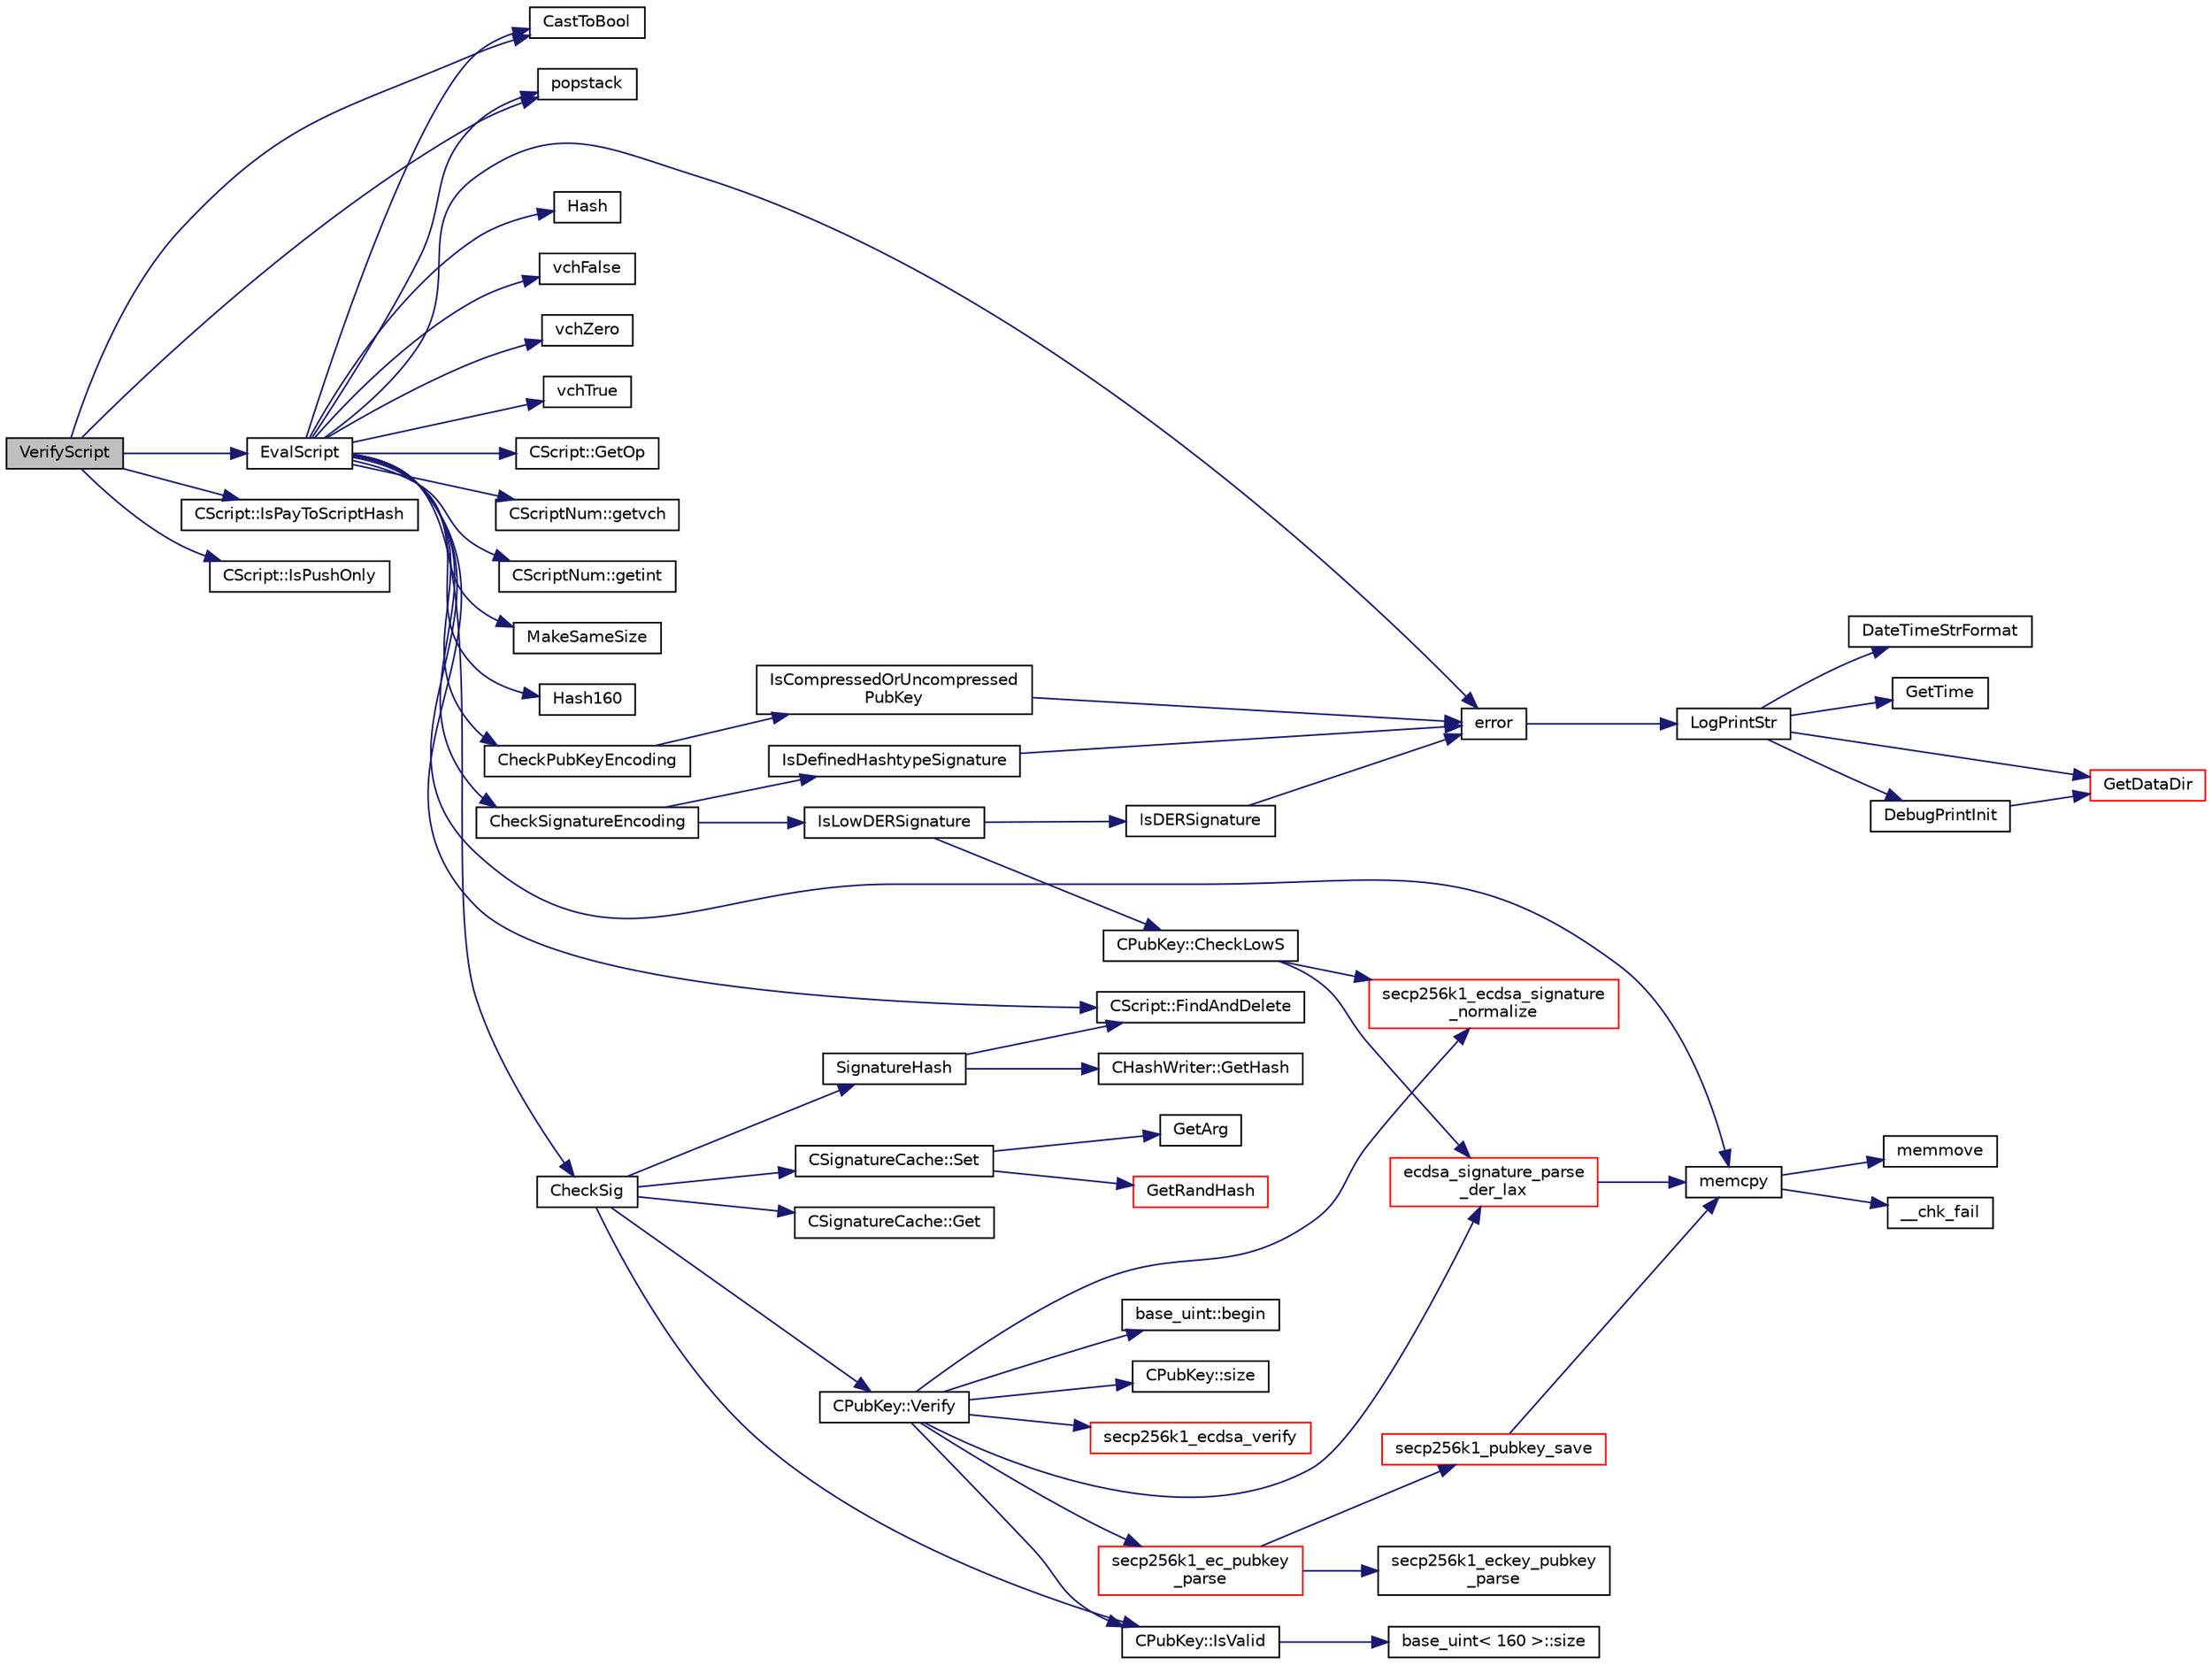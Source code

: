 digraph "VerifyScript"
{
  edge [fontname="Helvetica",fontsize="10",labelfontname="Helvetica",labelfontsize="10"];
  node [fontname="Helvetica",fontsize="10",shape=record];
  rankdir="LR";
  Node1826 [label="VerifyScript",height=0.2,width=0.4,color="black", fillcolor="grey75", style="filled", fontcolor="black"];
  Node1826 -> Node1827 [color="midnightblue",fontsize="10",style="solid",fontname="Helvetica"];
  Node1827 [label="EvalScript",height=0.2,width=0.4,color="black", fillcolor="white", style="filled",URL="$dd/d0f/script_8cpp.html#a06faacc17cea79366513c22361475a5a"];
  Node1827 -> Node1828 [color="midnightblue",fontsize="10",style="solid",fontname="Helvetica"];
  Node1828 [label="vchFalse",height=0.2,width=0.4,color="black", fillcolor="white", style="filled",URL="$dd/d0f/script_8cpp.html#a6a72ce5c3d29330e70b69f5964aef752"];
  Node1827 -> Node1829 [color="midnightblue",fontsize="10",style="solid",fontname="Helvetica"];
  Node1829 [label="vchZero",height=0.2,width=0.4,color="black", fillcolor="white", style="filled",URL="$dd/d0f/script_8cpp.html#a53582f03e92e860d973791d31b683cbe"];
  Node1827 -> Node1830 [color="midnightblue",fontsize="10",style="solid",fontname="Helvetica"];
  Node1830 [label="vchTrue",height=0.2,width=0.4,color="black", fillcolor="white", style="filled",URL="$dd/d0f/script_8cpp.html#a498c11ff9400e1e200522482a60114b9"];
  Node1827 -> Node1831 [color="midnightblue",fontsize="10",style="solid",fontname="Helvetica"];
  Node1831 [label="CScript::GetOp",height=0.2,width=0.4,color="black", fillcolor="white", style="filled",URL="$d9/d4b/class_c_script.html#a94635ed93d8d244ec3acfa83f9ecfe5f"];
  Node1827 -> Node1832 [color="midnightblue",fontsize="10",style="solid",fontname="Helvetica"];
  Node1832 [label="CScriptNum::getvch",height=0.2,width=0.4,color="black", fillcolor="white", style="filled",URL="$d8/d95/class_c_script_num.html#af1684eeaa754266aa5bd4fc5f14c6991"];
  Node1827 -> Node1833 [color="midnightblue",fontsize="10",style="solid",fontname="Helvetica"];
  Node1833 [label="CastToBool",height=0.2,width=0.4,color="black", fillcolor="white", style="filled",URL="$dd/d0f/script_8cpp.html#a43bc2157638b796f2e3144963e00db34"];
  Node1827 -> Node1834 [color="midnightblue",fontsize="10",style="solid",fontname="Helvetica"];
  Node1834 [label="popstack",height=0.2,width=0.4,color="black", fillcolor="white", style="filled",URL="$dd/d0f/script_8cpp.html#a8a6c5e60bc410bea032ace92ff6461ee"];
  Node1827 -> Node1835 [color="midnightblue",fontsize="10",style="solid",fontname="Helvetica"];
  Node1835 [label="CScriptNum::getint",height=0.2,width=0.4,color="black", fillcolor="white", style="filled",URL="$d8/d95/class_c_script_num.html#ae205465ff5e3cfef3f2f6d29d3ee250d"];
  Node1827 -> Node1836 [color="midnightblue",fontsize="10",style="solid",fontname="Helvetica"];
  Node1836 [label="MakeSameSize",height=0.2,width=0.4,color="black", fillcolor="white", style="filled",URL="$dd/d0f/script_8cpp.html#aaf7ccd43a5a96642e2eea2f42333ea72"];
  Node1827 -> Node1837 [color="midnightblue",fontsize="10",style="solid",fontname="Helvetica"];
  Node1837 [label="Hash160",height=0.2,width=0.4,color="black", fillcolor="white", style="filled",URL="$db/dfb/hash_8h.html#a4490f70ddae16e9e48460a0416a48a6b"];
  Node1827 -> Node1838 [color="midnightblue",fontsize="10",style="solid",fontname="Helvetica"];
  Node1838 [label="memcpy",height=0.2,width=0.4,color="black", fillcolor="white", style="filled",URL="$d5/d9f/glibc__compat_8cpp.html#a0f46826ab0466591e136db24394923cf"];
  Node1838 -> Node1839 [color="midnightblue",fontsize="10",style="solid",fontname="Helvetica"];
  Node1839 [label="memmove",height=0.2,width=0.4,color="black", fillcolor="white", style="filled",URL="$d5/d9f/glibc__compat_8cpp.html#a9778d49e9029dd75bc53ecbbf9f5e9a1"];
  Node1838 -> Node1840 [color="midnightblue",fontsize="10",style="solid",fontname="Helvetica"];
  Node1840 [label="__chk_fail",height=0.2,width=0.4,color="black", fillcolor="white", style="filled",URL="$d5/d9f/glibc__compat_8cpp.html#a424ac71631da5ada2976630ff67051d1"];
  Node1827 -> Node1841 [color="midnightblue",fontsize="10",style="solid",fontname="Helvetica"];
  Node1841 [label="Hash",height=0.2,width=0.4,color="black", fillcolor="white", style="filled",URL="$db/dfb/hash_8h.html#ab3f6c437460137530d86e09c2c102e99"];
  Node1827 -> Node1842 [color="midnightblue",fontsize="10",style="solid",fontname="Helvetica"];
  Node1842 [label="CScript::FindAndDelete",height=0.2,width=0.4,color="black", fillcolor="white", style="filled",URL="$d9/d4b/class_c_script.html#aad6e9f84fe8aa2d27a979f1bc2732463"];
  Node1827 -> Node1843 [color="midnightblue",fontsize="10",style="solid",fontname="Helvetica"];
  Node1843 [label="CheckSignatureEncoding",height=0.2,width=0.4,color="black", fillcolor="white", style="filled",URL="$dd/d0f/script_8cpp.html#a12d14b6b219e70fe8e9a34cf6ea29c7c"];
  Node1843 -> Node1844 [color="midnightblue",fontsize="10",style="solid",fontname="Helvetica"];
  Node1844 [label="IsLowDERSignature",height=0.2,width=0.4,color="black", fillcolor="white", style="filled",URL="$dd/d0f/script_8cpp.html#a0fd00c3aff80aafc124933b1c789c660"];
  Node1844 -> Node1845 [color="midnightblue",fontsize="10",style="solid",fontname="Helvetica"];
  Node1845 [label="IsDERSignature",height=0.2,width=0.4,color="black", fillcolor="white", style="filled",URL="$dd/d0f/script_8cpp.html#a085cff21cf73b4aa50c6fc5a0082ad85"];
  Node1845 -> Node1846 [color="midnightblue",fontsize="10",style="solid",fontname="Helvetica"];
  Node1846 [label="error",height=0.2,width=0.4,color="black", fillcolor="white", style="filled",URL="$d8/d3c/util_8h.html#af8985880cf4ef26df0a5aa2ffcb76662"];
  Node1846 -> Node1847 [color="midnightblue",fontsize="10",style="solid",fontname="Helvetica"];
  Node1847 [label="LogPrintStr",height=0.2,width=0.4,color="black", fillcolor="white", style="filled",URL="$d8/d3c/util_8h.html#afd4c3002b2797c0560adddb6af3ca1da"];
  Node1847 -> Node1848 [color="midnightblue",fontsize="10",style="solid",fontname="Helvetica"];
  Node1848 [label="DebugPrintInit",height=0.2,width=0.4,color="black", fillcolor="white", style="filled",URL="$df/d2d/util_8cpp.html#a751ff5f21d880737811136b5e0bcea12"];
  Node1848 -> Node1849 [color="midnightblue",fontsize="10",style="solid",fontname="Helvetica"];
  Node1849 [label="GetDataDir",height=0.2,width=0.4,color="red", fillcolor="white", style="filled",URL="$df/d2d/util_8cpp.html#ab83866a054745d4b30a3948a1b44beba"];
  Node1847 -> Node1849 [color="midnightblue",fontsize="10",style="solid",fontname="Helvetica"];
  Node1847 -> Node1854 [color="midnightblue",fontsize="10",style="solid",fontname="Helvetica"];
  Node1854 [label="DateTimeStrFormat",height=0.2,width=0.4,color="black", fillcolor="white", style="filled",URL="$df/d2d/util_8cpp.html#a749bc6776c8ec72d7c5e4dea56aee415"];
  Node1847 -> Node1855 [color="midnightblue",fontsize="10",style="solid",fontname="Helvetica"];
  Node1855 [label="GetTime",height=0.2,width=0.4,color="black", fillcolor="white", style="filled",URL="$df/d2d/util_8cpp.html#a46fac5fba8ba905b5f9acb364f5d8c6f"];
  Node1844 -> Node1856 [color="midnightblue",fontsize="10",style="solid",fontname="Helvetica"];
  Node1856 [label="CPubKey::CheckLowS",height=0.2,width=0.4,color="black", fillcolor="white", style="filled",URL="$da/d4e/class_c_pub_key.html#a4ada230ef593456ef9088c28fd5ca34e",tooltip="Check whether a signature is normalized (lower-S). "];
  Node1856 -> Node1857 [color="midnightblue",fontsize="10",style="solid",fontname="Helvetica"];
  Node1857 [label="ecdsa_signature_parse\l_der_lax",height=0.2,width=0.4,color="red", fillcolor="white", style="filled",URL="$da/d8e/pubkey_8cpp.html#acd68762de13ffb2c909fcf12acfea0fd",tooltip="This function is taken from the libsecp256k1 distribution and implements DER parsing for ECDSA signat..."];
  Node1857 -> Node1838 [color="midnightblue",fontsize="10",style="solid",fontname="Helvetica"];
  Node1856 -> Node1862 [color="midnightblue",fontsize="10",style="solid",fontname="Helvetica"];
  Node1862 [label="secp256k1_ecdsa_signature\l_normalize",height=0.2,width=0.4,color="red", fillcolor="white", style="filled",URL="$d7/dd3/secp256k1_8h.html#a93ec36a19229f08acc5ff1ca613ab3a1",tooltip="Convert a signature to a normalized lower-S form. "];
  Node1843 -> Node1866 [color="midnightblue",fontsize="10",style="solid",fontname="Helvetica"];
  Node1866 [label="IsDefinedHashtypeSignature",height=0.2,width=0.4,color="black", fillcolor="white", style="filled",URL="$dd/d0f/script_8cpp.html#a10b82cfa960aba7c714878a6c5ba6424"];
  Node1866 -> Node1846 [color="midnightblue",fontsize="10",style="solid",fontname="Helvetica"];
  Node1827 -> Node1867 [color="midnightblue",fontsize="10",style="solid",fontname="Helvetica"];
  Node1867 [label="CheckPubKeyEncoding",height=0.2,width=0.4,color="black", fillcolor="white", style="filled",URL="$dd/d0f/script_8cpp.html#aec208a0fbaa42e181985417445545e4d"];
  Node1867 -> Node1868 [color="midnightblue",fontsize="10",style="solid",fontname="Helvetica"];
  Node1868 [label="IsCompressedOrUncompressed\lPubKey",height=0.2,width=0.4,color="black", fillcolor="white", style="filled",URL="$dd/d0f/script_8cpp.html#a911a8699bdb4314ccba8553ba3522d23"];
  Node1868 -> Node1846 [color="midnightblue",fontsize="10",style="solid",fontname="Helvetica"];
  Node1827 -> Node1869 [color="midnightblue",fontsize="10",style="solid",fontname="Helvetica"];
  Node1869 [label="CheckSig",height=0.2,width=0.4,color="black", fillcolor="white", style="filled",URL="$dd/d0f/script_8cpp.html#af1a7eb0123f11ad1154249f4a4c1a9d1"];
  Node1869 -> Node1870 [color="midnightblue",fontsize="10",style="solid",fontname="Helvetica"];
  Node1870 [label="CPubKey::IsValid",height=0.2,width=0.4,color="black", fillcolor="white", style="filled",URL="$da/d4e/class_c_pub_key.html#a4fa94293cf8577fd039b9a133f6c7f30"];
  Node1870 -> Node1871 [color="midnightblue",fontsize="10",style="solid",fontname="Helvetica"];
  Node1871 [label="base_uint\< 160 \>::size",height=0.2,width=0.4,color="black", fillcolor="white", style="filled",URL="$da/df7/classbase__uint.html#a1f49b034e686269601ea89b0319b8004"];
  Node1869 -> Node1872 [color="midnightblue",fontsize="10",style="solid",fontname="Helvetica"];
  Node1872 [label="SignatureHash",height=0.2,width=0.4,color="black", fillcolor="white", style="filled",URL="$dd/d0f/script_8cpp.html#a4086161bb714485e7e3662d9b0ceed7d"];
  Node1872 -> Node1842 [color="midnightblue",fontsize="10",style="solid",fontname="Helvetica"];
  Node1872 -> Node1873 [color="midnightblue",fontsize="10",style="solid",fontname="Helvetica"];
  Node1873 [label="CHashWriter::GetHash",height=0.2,width=0.4,color="black", fillcolor="white", style="filled",URL="$d2/def/class_c_hash_writer.html#ae94a937211502eabf19477630090093a"];
  Node1869 -> Node1874 [color="midnightblue",fontsize="10",style="solid",fontname="Helvetica"];
  Node1874 [label="CSignatureCache::Get",height=0.2,width=0.4,color="black", fillcolor="white", style="filled",URL="$df/d87/class_c_signature_cache.html#a9c1dbf6b015d35145f058ace43eac107"];
  Node1869 -> Node1875 [color="midnightblue",fontsize="10",style="solid",fontname="Helvetica"];
  Node1875 [label="CPubKey::Verify",height=0.2,width=0.4,color="black", fillcolor="white", style="filled",URL="$da/d4e/class_c_pub_key.html#a5b3fef213b227394ca9d0a1e3baa957e"];
  Node1875 -> Node1870 [color="midnightblue",fontsize="10",style="solid",fontname="Helvetica"];
  Node1875 -> Node1876 [color="midnightblue",fontsize="10",style="solid",fontname="Helvetica"];
  Node1876 [label="secp256k1_ec_pubkey\l_parse",height=0.2,width=0.4,color="red", fillcolor="white", style="filled",URL="$d7/dd3/secp256k1_8h.html#a4e5dc8952c9a7e791376505ef2023ca1",tooltip="Parse a variable-length public key into the pubkey object. "];
  Node1876 -> Node1877 [color="midnightblue",fontsize="10",style="solid",fontname="Helvetica"];
  Node1877 [label="secp256k1_eckey_pubkey\l_parse",height=0.2,width=0.4,color="black", fillcolor="white", style="filled",URL="$da/dff/eckey_8h.html#ae0cdb1eef2dc770d70aac0ad50a35e9a"];
  Node1876 -> Node1878 [color="midnightblue",fontsize="10",style="solid",fontname="Helvetica"];
  Node1878 [label="secp256k1_pubkey_save",height=0.2,width=0.4,color="red", fillcolor="white", style="filled",URL="$d1/d8c/secp256k1_8c.html#aa061c9c5c861017bef990e5c4653e0f4"];
  Node1878 -> Node1838 [color="midnightblue",fontsize="10",style="solid",fontname="Helvetica"];
  Node1875 -> Node1884 [color="midnightblue",fontsize="10",style="solid",fontname="Helvetica"];
  Node1884 [label="CPubKey::size",height=0.2,width=0.4,color="black", fillcolor="white", style="filled",URL="$da/d4e/class_c_pub_key.html#a6bb28fcf0a5f799c69f5b7269363b309"];
  Node1875 -> Node1857 [color="midnightblue",fontsize="10",style="solid",fontname="Helvetica"];
  Node1875 -> Node1862 [color="midnightblue",fontsize="10",style="solid",fontname="Helvetica"];
  Node1875 -> Node1885 [color="midnightblue",fontsize="10",style="solid",fontname="Helvetica"];
  Node1885 [label="secp256k1_ecdsa_verify",height=0.2,width=0.4,color="red", fillcolor="white", style="filled",URL="$d7/dd3/secp256k1_8h.html#a41065390f9039c4140ec04999724987d",tooltip="Verify an ECDSA signature. "];
  Node1875 -> Node1893 [color="midnightblue",fontsize="10",style="solid",fontname="Helvetica"];
  Node1893 [label="base_uint::begin",height=0.2,width=0.4,color="black", fillcolor="white", style="filled",URL="$da/df7/classbase__uint.html#aaa32054bf4e8fbb31d54a75f6065174d"];
  Node1869 -> Node1894 [color="midnightblue",fontsize="10",style="solid",fontname="Helvetica"];
  Node1894 [label="CSignatureCache::Set",height=0.2,width=0.4,color="black", fillcolor="white", style="filled",URL="$df/d87/class_c_signature_cache.html#ac2e63052c7b13f73fa0f6f4624e29c07"];
  Node1894 -> Node1895 [color="midnightblue",fontsize="10",style="solid",fontname="Helvetica"];
  Node1895 [label="GetArg",height=0.2,width=0.4,color="black", fillcolor="white", style="filled",URL="$df/d2d/util_8cpp.html#a24f685720bf40370e5bd2a192ad50cd8",tooltip="Return string argument or default value. "];
  Node1894 -> Node1896 [color="midnightblue",fontsize="10",style="solid",fontname="Helvetica"];
  Node1896 [label="GetRandHash",height=0.2,width=0.4,color="red", fillcolor="white", style="filled",URL="$df/d2d/util_8cpp.html#af3aedae75efabb170337a497457f7ecf"];
  Node1827 -> Node1846 [color="midnightblue",fontsize="10",style="solid",fontname="Helvetica"];
  Node1826 -> Node1833 [color="midnightblue",fontsize="10",style="solid",fontname="Helvetica"];
  Node1826 -> Node1900 [color="midnightblue",fontsize="10",style="solid",fontname="Helvetica"];
  Node1900 [label="CScript::IsPayToScriptHash",height=0.2,width=0.4,color="black", fillcolor="white", style="filled",URL="$d9/d4b/class_c_script.html#a0c3729c606d318923dc06f95d85a0971"];
  Node1826 -> Node1901 [color="midnightblue",fontsize="10",style="solid",fontname="Helvetica"];
  Node1901 [label="CScript::IsPushOnly",height=0.2,width=0.4,color="black", fillcolor="white", style="filled",URL="$d9/d4b/class_c_script.html#a804771eeafb1039672515eabbc823274"];
  Node1826 -> Node1834 [color="midnightblue",fontsize="10",style="solid",fontname="Helvetica"];
}
